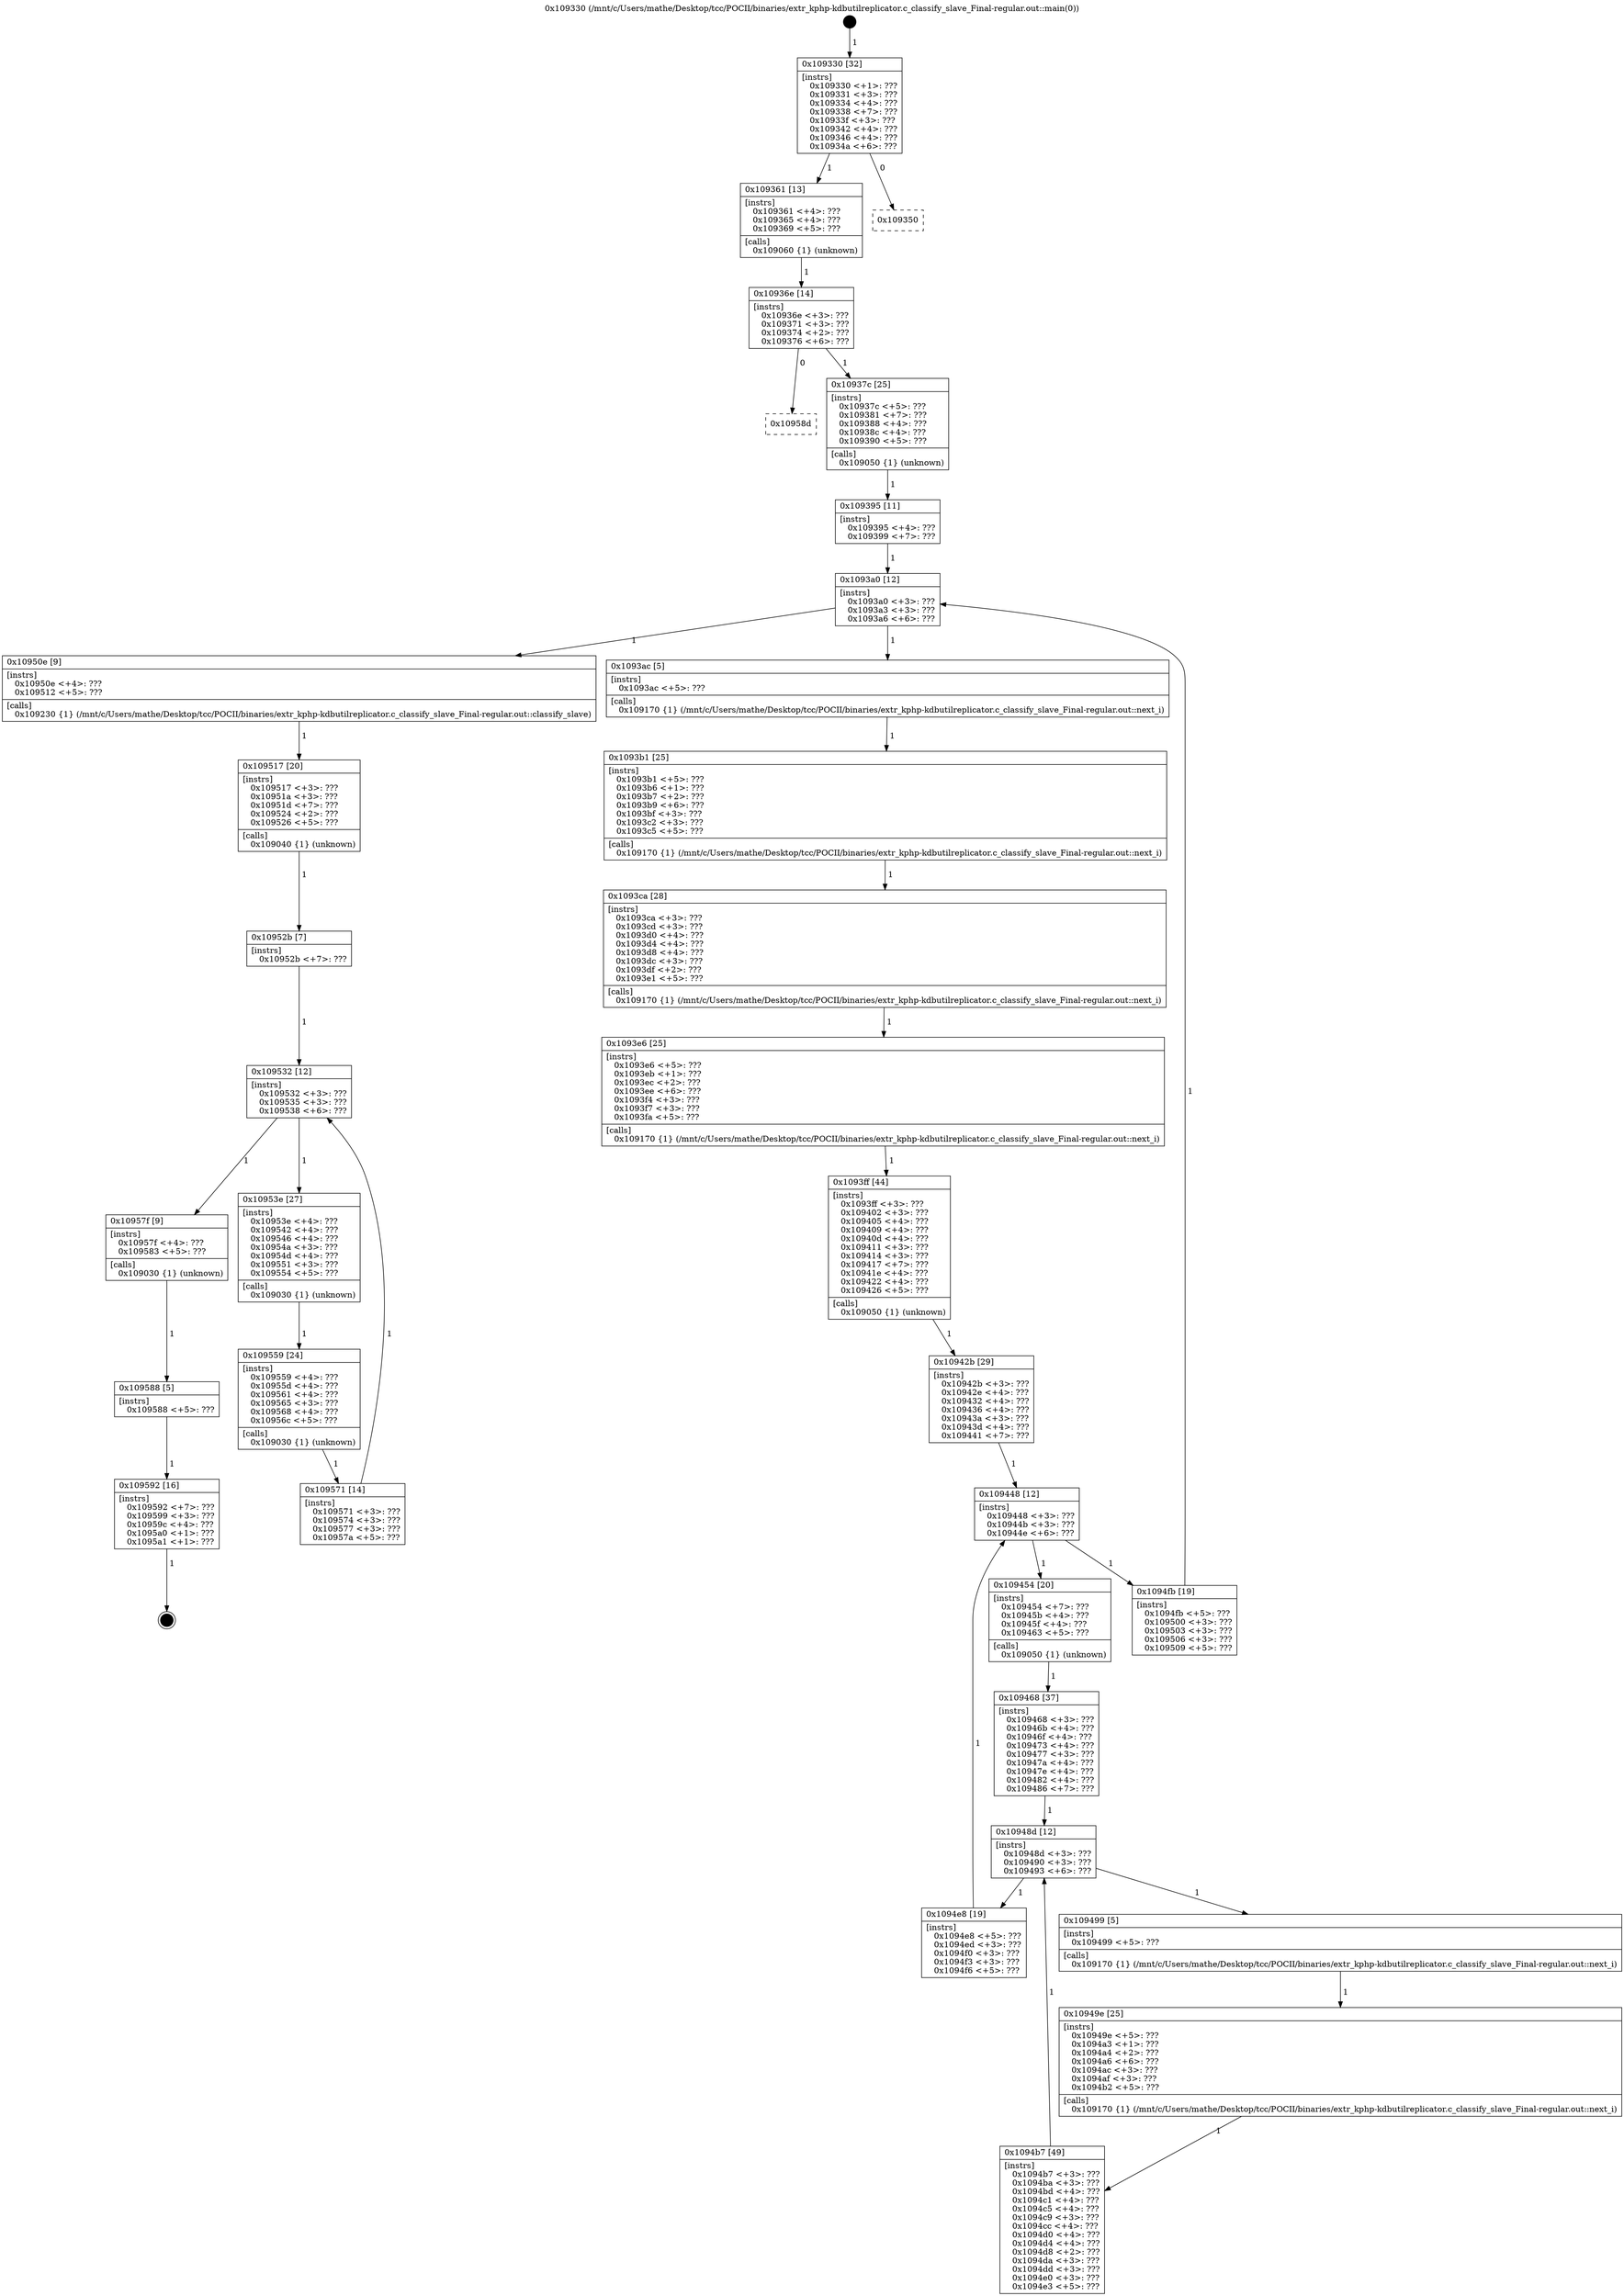 digraph "0x109330" {
  label = "0x109330 (/mnt/c/Users/mathe/Desktop/tcc/POCII/binaries/extr_kphp-kdbutilreplicator.c_classify_slave_Final-regular.out::main(0))"
  labelloc = "t"
  node[shape=record]

  Entry [label="",width=0.3,height=0.3,shape=circle,fillcolor=black,style=filled]
  "0x109330" [label="{
     0x109330 [32]\l
     | [instrs]\l
     &nbsp;&nbsp;0x109330 \<+1\>: ???\l
     &nbsp;&nbsp;0x109331 \<+3\>: ???\l
     &nbsp;&nbsp;0x109334 \<+4\>: ???\l
     &nbsp;&nbsp;0x109338 \<+7\>: ???\l
     &nbsp;&nbsp;0x10933f \<+3\>: ???\l
     &nbsp;&nbsp;0x109342 \<+4\>: ???\l
     &nbsp;&nbsp;0x109346 \<+4\>: ???\l
     &nbsp;&nbsp;0x10934a \<+6\>: ???\l
  }"]
  "0x109361" [label="{
     0x109361 [13]\l
     | [instrs]\l
     &nbsp;&nbsp;0x109361 \<+4\>: ???\l
     &nbsp;&nbsp;0x109365 \<+4\>: ???\l
     &nbsp;&nbsp;0x109369 \<+5\>: ???\l
     | [calls]\l
     &nbsp;&nbsp;0x109060 \{1\} (unknown)\l
  }"]
  "0x109350" [label="{
     0x109350\l
  }", style=dashed]
  "0x10936e" [label="{
     0x10936e [14]\l
     | [instrs]\l
     &nbsp;&nbsp;0x10936e \<+3\>: ???\l
     &nbsp;&nbsp;0x109371 \<+3\>: ???\l
     &nbsp;&nbsp;0x109374 \<+2\>: ???\l
     &nbsp;&nbsp;0x109376 \<+6\>: ???\l
  }"]
  "0x10958d" [label="{
     0x10958d\l
  }", style=dashed]
  "0x10937c" [label="{
     0x10937c [25]\l
     | [instrs]\l
     &nbsp;&nbsp;0x10937c \<+5\>: ???\l
     &nbsp;&nbsp;0x109381 \<+7\>: ???\l
     &nbsp;&nbsp;0x109388 \<+4\>: ???\l
     &nbsp;&nbsp;0x10938c \<+4\>: ???\l
     &nbsp;&nbsp;0x109390 \<+5\>: ???\l
     | [calls]\l
     &nbsp;&nbsp;0x109050 \{1\} (unknown)\l
  }"]
  Exit [label="",width=0.3,height=0.3,shape=circle,fillcolor=black,style=filled,peripheries=2]
  "0x1093a0" [label="{
     0x1093a0 [12]\l
     | [instrs]\l
     &nbsp;&nbsp;0x1093a0 \<+3\>: ???\l
     &nbsp;&nbsp;0x1093a3 \<+3\>: ???\l
     &nbsp;&nbsp;0x1093a6 \<+6\>: ???\l
  }"]
  "0x10950e" [label="{
     0x10950e [9]\l
     | [instrs]\l
     &nbsp;&nbsp;0x10950e \<+4\>: ???\l
     &nbsp;&nbsp;0x109512 \<+5\>: ???\l
     | [calls]\l
     &nbsp;&nbsp;0x109230 \{1\} (/mnt/c/Users/mathe/Desktop/tcc/POCII/binaries/extr_kphp-kdbutilreplicator.c_classify_slave_Final-regular.out::classify_slave)\l
  }"]
  "0x1093ac" [label="{
     0x1093ac [5]\l
     | [instrs]\l
     &nbsp;&nbsp;0x1093ac \<+5\>: ???\l
     | [calls]\l
     &nbsp;&nbsp;0x109170 \{1\} (/mnt/c/Users/mathe/Desktop/tcc/POCII/binaries/extr_kphp-kdbutilreplicator.c_classify_slave_Final-regular.out::next_i)\l
  }"]
  "0x1093b1" [label="{
     0x1093b1 [25]\l
     | [instrs]\l
     &nbsp;&nbsp;0x1093b1 \<+5\>: ???\l
     &nbsp;&nbsp;0x1093b6 \<+1\>: ???\l
     &nbsp;&nbsp;0x1093b7 \<+2\>: ???\l
     &nbsp;&nbsp;0x1093b9 \<+6\>: ???\l
     &nbsp;&nbsp;0x1093bf \<+3\>: ???\l
     &nbsp;&nbsp;0x1093c2 \<+3\>: ???\l
     &nbsp;&nbsp;0x1093c5 \<+5\>: ???\l
     | [calls]\l
     &nbsp;&nbsp;0x109170 \{1\} (/mnt/c/Users/mathe/Desktop/tcc/POCII/binaries/extr_kphp-kdbutilreplicator.c_classify_slave_Final-regular.out::next_i)\l
  }"]
  "0x1093ca" [label="{
     0x1093ca [28]\l
     | [instrs]\l
     &nbsp;&nbsp;0x1093ca \<+3\>: ???\l
     &nbsp;&nbsp;0x1093cd \<+3\>: ???\l
     &nbsp;&nbsp;0x1093d0 \<+4\>: ???\l
     &nbsp;&nbsp;0x1093d4 \<+4\>: ???\l
     &nbsp;&nbsp;0x1093d8 \<+4\>: ???\l
     &nbsp;&nbsp;0x1093dc \<+3\>: ???\l
     &nbsp;&nbsp;0x1093df \<+2\>: ???\l
     &nbsp;&nbsp;0x1093e1 \<+5\>: ???\l
     | [calls]\l
     &nbsp;&nbsp;0x109170 \{1\} (/mnt/c/Users/mathe/Desktop/tcc/POCII/binaries/extr_kphp-kdbutilreplicator.c_classify_slave_Final-regular.out::next_i)\l
  }"]
  "0x1093e6" [label="{
     0x1093e6 [25]\l
     | [instrs]\l
     &nbsp;&nbsp;0x1093e6 \<+5\>: ???\l
     &nbsp;&nbsp;0x1093eb \<+1\>: ???\l
     &nbsp;&nbsp;0x1093ec \<+2\>: ???\l
     &nbsp;&nbsp;0x1093ee \<+6\>: ???\l
     &nbsp;&nbsp;0x1093f4 \<+3\>: ???\l
     &nbsp;&nbsp;0x1093f7 \<+3\>: ???\l
     &nbsp;&nbsp;0x1093fa \<+5\>: ???\l
     | [calls]\l
     &nbsp;&nbsp;0x109170 \{1\} (/mnt/c/Users/mathe/Desktop/tcc/POCII/binaries/extr_kphp-kdbutilreplicator.c_classify_slave_Final-regular.out::next_i)\l
  }"]
  "0x1093ff" [label="{
     0x1093ff [44]\l
     | [instrs]\l
     &nbsp;&nbsp;0x1093ff \<+3\>: ???\l
     &nbsp;&nbsp;0x109402 \<+3\>: ???\l
     &nbsp;&nbsp;0x109405 \<+4\>: ???\l
     &nbsp;&nbsp;0x109409 \<+4\>: ???\l
     &nbsp;&nbsp;0x10940d \<+4\>: ???\l
     &nbsp;&nbsp;0x109411 \<+3\>: ???\l
     &nbsp;&nbsp;0x109414 \<+3\>: ???\l
     &nbsp;&nbsp;0x109417 \<+7\>: ???\l
     &nbsp;&nbsp;0x10941e \<+4\>: ???\l
     &nbsp;&nbsp;0x109422 \<+4\>: ???\l
     &nbsp;&nbsp;0x109426 \<+5\>: ???\l
     | [calls]\l
     &nbsp;&nbsp;0x109050 \{1\} (unknown)\l
  }"]
  "0x109448" [label="{
     0x109448 [12]\l
     | [instrs]\l
     &nbsp;&nbsp;0x109448 \<+3\>: ???\l
     &nbsp;&nbsp;0x10944b \<+3\>: ???\l
     &nbsp;&nbsp;0x10944e \<+6\>: ???\l
  }"]
  "0x1094fb" [label="{
     0x1094fb [19]\l
     | [instrs]\l
     &nbsp;&nbsp;0x1094fb \<+5\>: ???\l
     &nbsp;&nbsp;0x109500 \<+3\>: ???\l
     &nbsp;&nbsp;0x109503 \<+3\>: ???\l
     &nbsp;&nbsp;0x109506 \<+3\>: ???\l
     &nbsp;&nbsp;0x109509 \<+5\>: ???\l
  }"]
  "0x109454" [label="{
     0x109454 [20]\l
     | [instrs]\l
     &nbsp;&nbsp;0x109454 \<+7\>: ???\l
     &nbsp;&nbsp;0x10945b \<+4\>: ???\l
     &nbsp;&nbsp;0x10945f \<+4\>: ???\l
     &nbsp;&nbsp;0x109463 \<+5\>: ???\l
     | [calls]\l
     &nbsp;&nbsp;0x109050 \{1\} (unknown)\l
  }"]
  "0x10948d" [label="{
     0x10948d [12]\l
     | [instrs]\l
     &nbsp;&nbsp;0x10948d \<+3\>: ???\l
     &nbsp;&nbsp;0x109490 \<+3\>: ???\l
     &nbsp;&nbsp;0x109493 \<+6\>: ???\l
  }"]
  "0x1094e8" [label="{
     0x1094e8 [19]\l
     | [instrs]\l
     &nbsp;&nbsp;0x1094e8 \<+5\>: ???\l
     &nbsp;&nbsp;0x1094ed \<+3\>: ???\l
     &nbsp;&nbsp;0x1094f0 \<+3\>: ???\l
     &nbsp;&nbsp;0x1094f3 \<+3\>: ???\l
     &nbsp;&nbsp;0x1094f6 \<+5\>: ???\l
  }"]
  "0x109499" [label="{
     0x109499 [5]\l
     | [instrs]\l
     &nbsp;&nbsp;0x109499 \<+5\>: ???\l
     | [calls]\l
     &nbsp;&nbsp;0x109170 \{1\} (/mnt/c/Users/mathe/Desktop/tcc/POCII/binaries/extr_kphp-kdbutilreplicator.c_classify_slave_Final-regular.out::next_i)\l
  }"]
  "0x10949e" [label="{
     0x10949e [25]\l
     | [instrs]\l
     &nbsp;&nbsp;0x10949e \<+5\>: ???\l
     &nbsp;&nbsp;0x1094a3 \<+1\>: ???\l
     &nbsp;&nbsp;0x1094a4 \<+2\>: ???\l
     &nbsp;&nbsp;0x1094a6 \<+6\>: ???\l
     &nbsp;&nbsp;0x1094ac \<+3\>: ???\l
     &nbsp;&nbsp;0x1094af \<+3\>: ???\l
     &nbsp;&nbsp;0x1094b2 \<+5\>: ???\l
     | [calls]\l
     &nbsp;&nbsp;0x109170 \{1\} (/mnt/c/Users/mathe/Desktop/tcc/POCII/binaries/extr_kphp-kdbutilreplicator.c_classify_slave_Final-regular.out::next_i)\l
  }"]
  "0x1094b7" [label="{
     0x1094b7 [49]\l
     | [instrs]\l
     &nbsp;&nbsp;0x1094b7 \<+3\>: ???\l
     &nbsp;&nbsp;0x1094ba \<+3\>: ???\l
     &nbsp;&nbsp;0x1094bd \<+4\>: ???\l
     &nbsp;&nbsp;0x1094c1 \<+4\>: ???\l
     &nbsp;&nbsp;0x1094c5 \<+4\>: ???\l
     &nbsp;&nbsp;0x1094c9 \<+3\>: ???\l
     &nbsp;&nbsp;0x1094cc \<+4\>: ???\l
     &nbsp;&nbsp;0x1094d0 \<+4\>: ???\l
     &nbsp;&nbsp;0x1094d4 \<+4\>: ???\l
     &nbsp;&nbsp;0x1094d8 \<+2\>: ???\l
     &nbsp;&nbsp;0x1094da \<+3\>: ???\l
     &nbsp;&nbsp;0x1094dd \<+3\>: ???\l
     &nbsp;&nbsp;0x1094e0 \<+3\>: ???\l
     &nbsp;&nbsp;0x1094e3 \<+5\>: ???\l
  }"]
  "0x109468" [label="{
     0x109468 [37]\l
     | [instrs]\l
     &nbsp;&nbsp;0x109468 \<+3\>: ???\l
     &nbsp;&nbsp;0x10946b \<+4\>: ???\l
     &nbsp;&nbsp;0x10946f \<+4\>: ???\l
     &nbsp;&nbsp;0x109473 \<+4\>: ???\l
     &nbsp;&nbsp;0x109477 \<+3\>: ???\l
     &nbsp;&nbsp;0x10947a \<+4\>: ???\l
     &nbsp;&nbsp;0x10947e \<+4\>: ???\l
     &nbsp;&nbsp;0x109482 \<+4\>: ???\l
     &nbsp;&nbsp;0x109486 \<+7\>: ???\l
  }"]
  "0x109592" [label="{
     0x109592 [16]\l
     | [instrs]\l
     &nbsp;&nbsp;0x109592 \<+7\>: ???\l
     &nbsp;&nbsp;0x109599 \<+3\>: ???\l
     &nbsp;&nbsp;0x10959c \<+4\>: ???\l
     &nbsp;&nbsp;0x1095a0 \<+1\>: ???\l
     &nbsp;&nbsp;0x1095a1 \<+1\>: ???\l
  }"]
  "0x10942b" [label="{
     0x10942b [29]\l
     | [instrs]\l
     &nbsp;&nbsp;0x10942b \<+3\>: ???\l
     &nbsp;&nbsp;0x10942e \<+4\>: ???\l
     &nbsp;&nbsp;0x109432 \<+4\>: ???\l
     &nbsp;&nbsp;0x109436 \<+4\>: ???\l
     &nbsp;&nbsp;0x10943a \<+3\>: ???\l
     &nbsp;&nbsp;0x10943d \<+4\>: ???\l
     &nbsp;&nbsp;0x109441 \<+7\>: ???\l
  }"]
  "0x109588" [label="{
     0x109588 [5]\l
     | [instrs]\l
     &nbsp;&nbsp;0x109588 \<+5\>: ???\l
  }"]
  "0x109395" [label="{
     0x109395 [11]\l
     | [instrs]\l
     &nbsp;&nbsp;0x109395 \<+4\>: ???\l
     &nbsp;&nbsp;0x109399 \<+7\>: ???\l
  }"]
  "0x109517" [label="{
     0x109517 [20]\l
     | [instrs]\l
     &nbsp;&nbsp;0x109517 \<+3\>: ???\l
     &nbsp;&nbsp;0x10951a \<+3\>: ???\l
     &nbsp;&nbsp;0x10951d \<+7\>: ???\l
     &nbsp;&nbsp;0x109524 \<+2\>: ???\l
     &nbsp;&nbsp;0x109526 \<+5\>: ???\l
     | [calls]\l
     &nbsp;&nbsp;0x109040 \{1\} (unknown)\l
  }"]
  "0x109532" [label="{
     0x109532 [12]\l
     | [instrs]\l
     &nbsp;&nbsp;0x109532 \<+3\>: ???\l
     &nbsp;&nbsp;0x109535 \<+3\>: ???\l
     &nbsp;&nbsp;0x109538 \<+6\>: ???\l
  }"]
  "0x10957f" [label="{
     0x10957f [9]\l
     | [instrs]\l
     &nbsp;&nbsp;0x10957f \<+4\>: ???\l
     &nbsp;&nbsp;0x109583 \<+5\>: ???\l
     | [calls]\l
     &nbsp;&nbsp;0x109030 \{1\} (unknown)\l
  }"]
  "0x10953e" [label="{
     0x10953e [27]\l
     | [instrs]\l
     &nbsp;&nbsp;0x10953e \<+4\>: ???\l
     &nbsp;&nbsp;0x109542 \<+4\>: ???\l
     &nbsp;&nbsp;0x109546 \<+4\>: ???\l
     &nbsp;&nbsp;0x10954a \<+3\>: ???\l
     &nbsp;&nbsp;0x10954d \<+4\>: ???\l
     &nbsp;&nbsp;0x109551 \<+3\>: ???\l
     &nbsp;&nbsp;0x109554 \<+5\>: ???\l
     | [calls]\l
     &nbsp;&nbsp;0x109030 \{1\} (unknown)\l
  }"]
  "0x109559" [label="{
     0x109559 [24]\l
     | [instrs]\l
     &nbsp;&nbsp;0x109559 \<+4\>: ???\l
     &nbsp;&nbsp;0x10955d \<+4\>: ???\l
     &nbsp;&nbsp;0x109561 \<+4\>: ???\l
     &nbsp;&nbsp;0x109565 \<+3\>: ???\l
     &nbsp;&nbsp;0x109568 \<+4\>: ???\l
     &nbsp;&nbsp;0x10956c \<+5\>: ???\l
     | [calls]\l
     &nbsp;&nbsp;0x109030 \{1\} (unknown)\l
  }"]
  "0x109571" [label="{
     0x109571 [14]\l
     | [instrs]\l
     &nbsp;&nbsp;0x109571 \<+3\>: ???\l
     &nbsp;&nbsp;0x109574 \<+3\>: ???\l
     &nbsp;&nbsp;0x109577 \<+3\>: ???\l
     &nbsp;&nbsp;0x10957a \<+5\>: ???\l
  }"]
  "0x10952b" [label="{
     0x10952b [7]\l
     | [instrs]\l
     &nbsp;&nbsp;0x10952b \<+7\>: ???\l
  }"]
  Entry -> "0x109330" [label=" 1"]
  "0x109330" -> "0x109361" [label=" 1"]
  "0x109330" -> "0x109350" [label=" 0"]
  "0x109361" -> "0x10936e" [label=" 1"]
  "0x10936e" -> "0x10958d" [label=" 0"]
  "0x10936e" -> "0x10937c" [label=" 1"]
  "0x109592" -> Exit [label=" 1"]
  "0x10937c" -> "0x109395" [label=" 1"]
  "0x1093a0" -> "0x10950e" [label=" 1"]
  "0x1093a0" -> "0x1093ac" [label=" 1"]
  "0x1093ac" -> "0x1093b1" [label=" 1"]
  "0x1093b1" -> "0x1093ca" [label=" 1"]
  "0x1093ca" -> "0x1093e6" [label=" 1"]
  "0x1093e6" -> "0x1093ff" [label=" 1"]
  "0x1093ff" -> "0x10942b" [label=" 1"]
  "0x109448" -> "0x1094fb" [label=" 1"]
  "0x109448" -> "0x109454" [label=" 1"]
  "0x109454" -> "0x109468" [label=" 1"]
  "0x10948d" -> "0x1094e8" [label=" 1"]
  "0x10948d" -> "0x109499" [label=" 1"]
  "0x109499" -> "0x10949e" [label=" 1"]
  "0x10949e" -> "0x1094b7" [label=" 1"]
  "0x109468" -> "0x10948d" [label=" 1"]
  "0x1094b7" -> "0x10948d" [label=" 1"]
  "0x109588" -> "0x109592" [label=" 1"]
  "0x10942b" -> "0x109448" [label=" 1"]
  "0x1094e8" -> "0x109448" [label=" 1"]
  "0x10957f" -> "0x109588" [label=" 1"]
  "0x109395" -> "0x1093a0" [label=" 1"]
  "0x1094fb" -> "0x1093a0" [label=" 1"]
  "0x10950e" -> "0x109517" [label=" 1"]
  "0x109517" -> "0x10952b" [label=" 1"]
  "0x109532" -> "0x10957f" [label=" 1"]
  "0x109532" -> "0x10953e" [label=" 1"]
  "0x10953e" -> "0x109559" [label=" 1"]
  "0x109559" -> "0x109571" [label=" 1"]
  "0x10952b" -> "0x109532" [label=" 1"]
  "0x109571" -> "0x109532" [label=" 1"]
}

